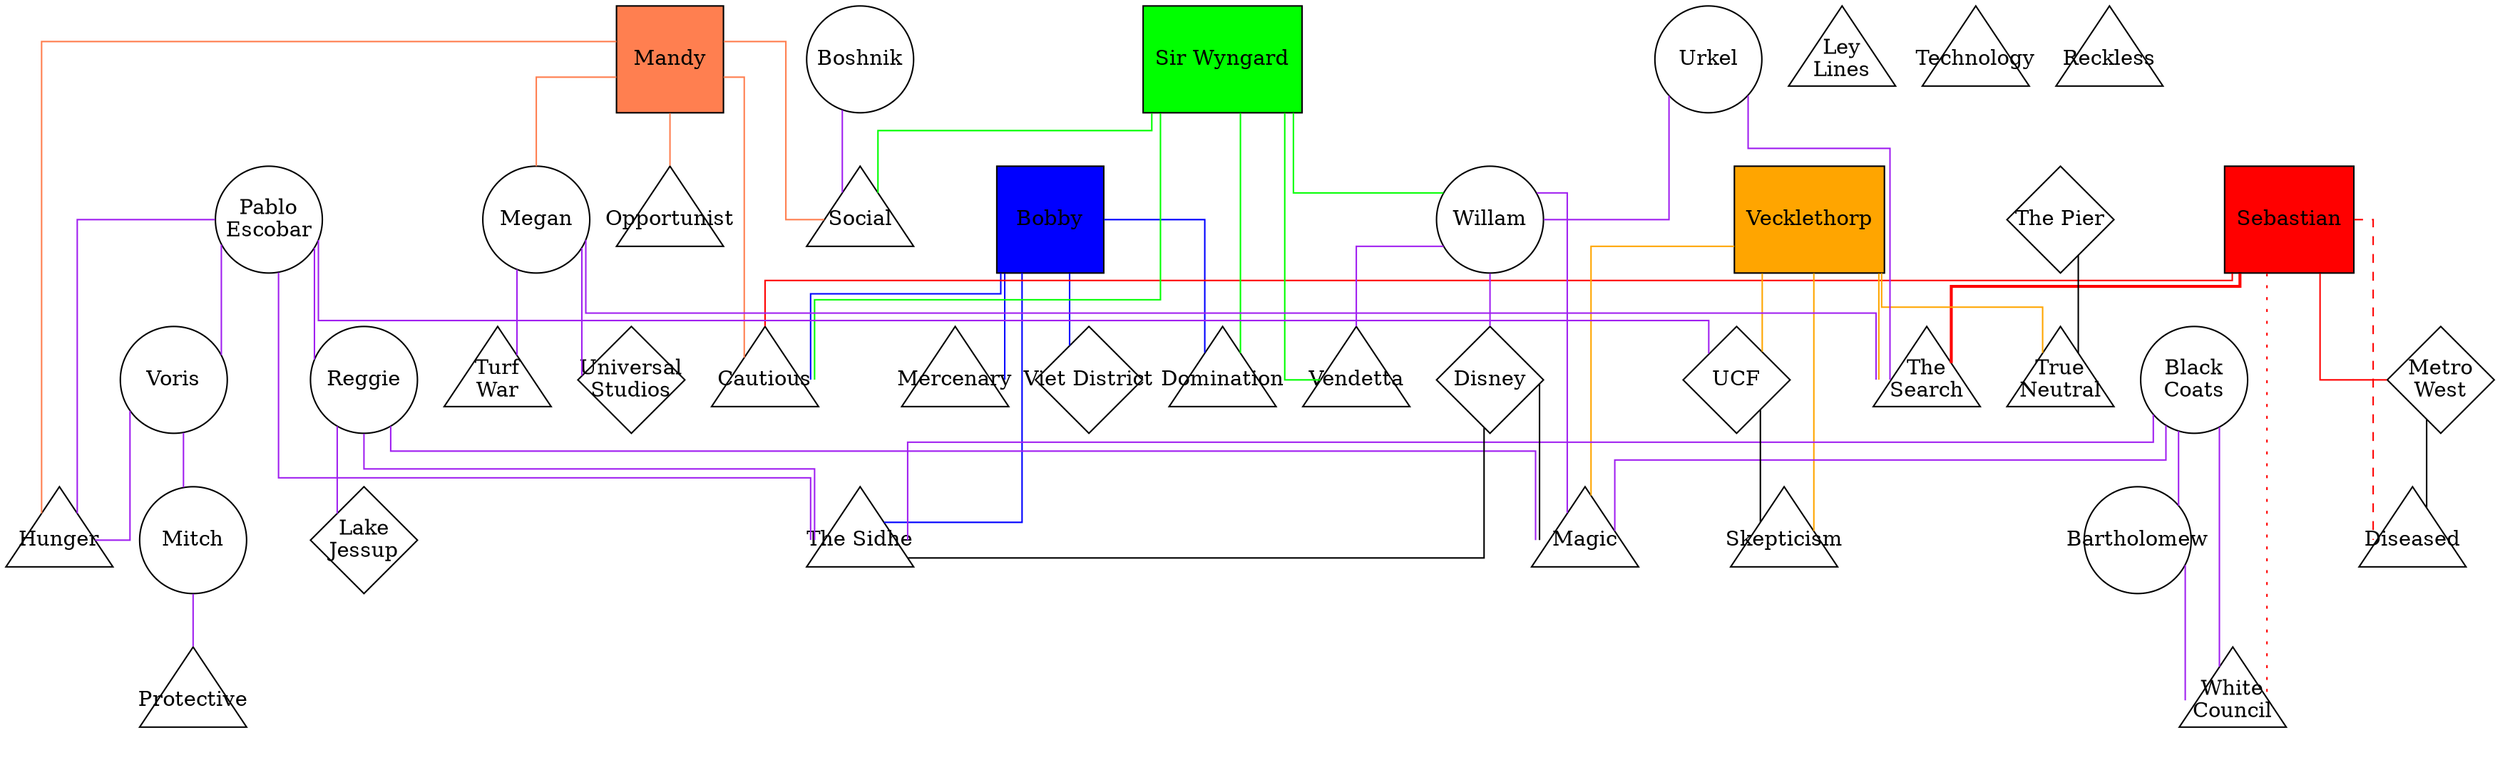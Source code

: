 graph might_of_aurora
{
	graph [overlap=scale, splines=ortho]
	node [fixedsize="true", width="1.0", height="1.0"]

// ==================== PLAYER CHARACTERS ====================
	subgraph pcs
	{
		node [fixedsize="false", shape=box, style="filled"]
		"Mandy" [fillcolor="coral"]
		"Bobby" [fillcolor="blue"]
		"Sebastian" [fillcolor="red"]
		"Vecklethorp" [fillcolor="orange"]
		"Sir Wyngard" [fillcolor="green"]
	}

// ==================== ASPECTS ====================
	subgraph aspects
	{
		node [shape=triangle, regular=true]
		"The\nSearch"
		"Turf\nWar"
		Magic
		"The Sidhe"
		"Ley\nLines"
		Domination
		Vendetta
		Opportunist
		Hunger
		Diseased
		Mercenary
		"White\nCouncil"
		Cautious
		"True\nNeutral"
		Skepticism
		Social
		Protective
		Technology
		Reckless
	}

// ==================== FACES ====================
	subgraph faces
	{
		node [shape="circle"]
		Urkel
		Megan
		Willam
		"Black\nCoats"
		"Pablo\nEscobar"
		Reggie
		Bartholomew
		Boshnik
		Voris
		Mitch
	}

// ==================== LOCATIONS ====================
	subgraph locations
	{
		node [shape="diamond"]
		UCF
		"Universal\nStudios"
		Disney
		"The Pier"
		"Metro\nWest"
		"Lake\nJessup"
		"Viet District"
	}

// ==================== PLAYER CHARACTER GROUPS ====================

	// Mandy (Travis)
	subgraph Mandy_links
	{
		edge [color="coral"]
		//Mandy
		Mandy -- Hunger
		Mandy -- Cautious
		Mandy -- Opportunist
		Mandy -- Social
		Mandy -- Megan
	}

	// Bobby (Steve)
	subgraph Bobby_links
	{
		edge [color="blue"]
		//Bobby
		Bobby -- "The Sidhe"
		Bobby -- Domination
		Bobby -- Cautious
		Bobby -- Mercenary
		Bobby -- "Viet District"
	}

	// Sebastian (Roscoe)
	subgraph Sebastian_links
	{
		edge [color="red"]
		//Sebastian

		// High Concept
		Sebastian -- "The\nSearch" [style="bold"]

		// Motivation
		Sebastian -- Diseased [style="dashed"]

		// Trouble
		Sebastian -- "White\nCouncil" [style="dotted"]

		// Aspects
		Sebastian -- Cautious

		// Locations
		Sebastian -- "Metro\nWest"

	}

	// Vecklethorp (Erik)
	subgraph Vecklethorp_links
	{
		edge [color="orange"]
		//Vecklethorp
		Vecklethorp -- "The\nSearch"
		Vecklethorp -- Magic
		Vecklethorp -- "True\nNeutral"
		Vecklethorp -- Skepticism
		Vecklethorp -- UCF
	}

	// Wyngard (Chris)
	subgraph "Sir Wyngard_links"
	{
		edge [color="green"]
		//"Sir Wyngard"
		"Sir Wyngard" -- Vendetta
		"Sir Wyngard" -- Domination
		"Sir Wyngard" -- Cautious
		"Sir Wyngard" -- Social
		"Sir Wyngard" -- Willam
	}

// ==================== FACE GROUPS ====================
	subgraph face_links
	{
		edge [color="purple"]
		Urkel -- "The\nSearch"
		Urkel -- Willam
		Megan -- "The\nSearch"
		Megan -- "Turf\nWar"
		Megan -- "Universal\nStudios"
		Willam -- Vendetta
		Willam -- Disney
		Willam -- Magic
		"Black\nCoats" -- Magic
		"Black\nCoats" -- Bartholomew
		"Black\nCoats" -- "White\nCouncil"
		"Black\nCoats" -- "The Sidhe"
		"Pablo\nEscobar" -- UCF
		"Pablo\nEscobar" -- "The Sidhe"
		"Pablo\nEscobar" -- Voris
		"Pablo\nEscobar" -- Reggie
		"Pablo\nEscobar" -- Hunger
		Reggie -- "Lake\nJessup"
		Reggie -- Magic
		Reggie -- "The Sidhe"
		Bartholomew -- "White\nCouncil"
		Boshnik -- Social
		Voris -- Hunger
		Voris -- Mitch
		Mitch -- Protective
	}

// ==================== LOCATION GROUPS ====================

	subgraph location_links
	{
		UCF -- Skepticism
		Disney -- "The Sidhe"
		Disney -- Magic
		"The Pier" -- "True\nNeutral"
		"Metro\nWest" -- Diseased
	}

}

/*graph g {
	a -- b
	a [label="hello",shape=ellipse,fillcolor="burlywood",style="filled"];
	b [label="graphviz",shape=box,fillcolor="palegreen",style="filled,rounded"];
}*/
